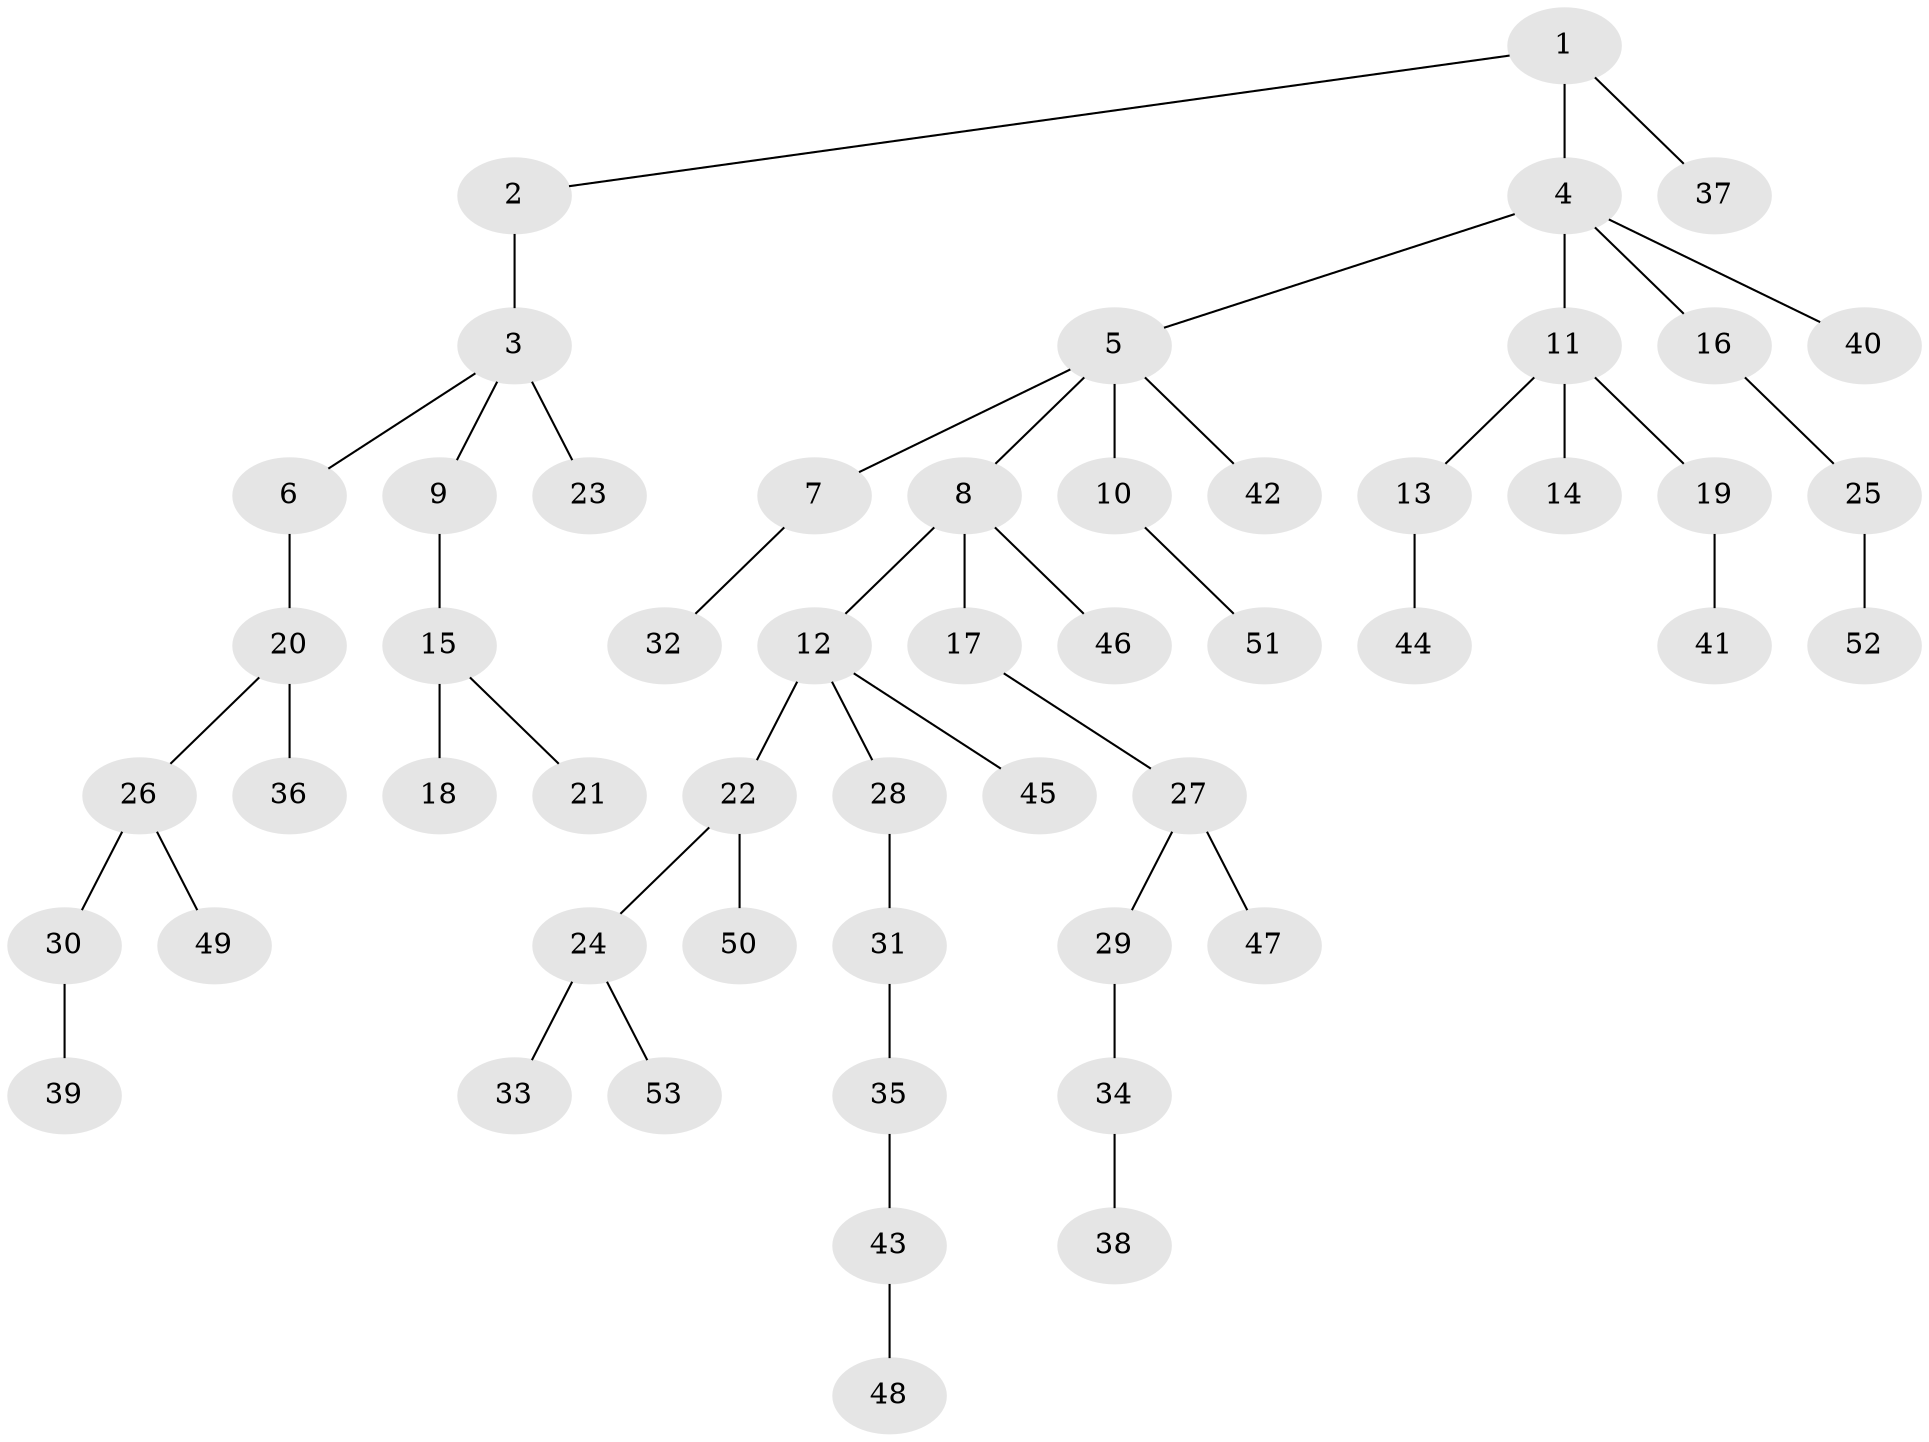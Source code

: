 // original degree distribution, {6: 0.031007751937984496, 5: 0.023255813953488372, 4: 0.07751937984496124, 8: 0.007751937984496124, 2: 0.29457364341085274, 3: 0.07751937984496124, 1: 0.4883720930232558}
// Generated by graph-tools (version 1.1) at 2025/51/03/04/25 22:51:32]
// undirected, 53 vertices, 52 edges
graph export_dot {
  node [color=gray90,style=filled];
  1;
  2;
  3;
  4;
  5;
  6;
  7;
  8;
  9;
  10;
  11;
  12;
  13;
  14;
  15;
  16;
  17;
  18;
  19;
  20;
  21;
  22;
  23;
  24;
  25;
  26;
  27;
  28;
  29;
  30;
  31;
  32;
  33;
  34;
  35;
  36;
  37;
  38;
  39;
  40;
  41;
  42;
  43;
  44;
  45;
  46;
  47;
  48;
  49;
  50;
  51;
  52;
  53;
  1 -- 2 [weight=1.0];
  1 -- 4 [weight=3.0];
  1 -- 37 [weight=1.0];
  2 -- 3 [weight=2.0];
  3 -- 6 [weight=1.0];
  3 -- 9 [weight=1.0];
  3 -- 23 [weight=1.0];
  4 -- 5 [weight=1.0];
  4 -- 11 [weight=1.0];
  4 -- 16 [weight=1.0];
  4 -- 40 [weight=1.0];
  5 -- 7 [weight=1.0];
  5 -- 8 [weight=1.0];
  5 -- 10 [weight=2.0];
  5 -- 42 [weight=1.0];
  6 -- 20 [weight=1.0];
  7 -- 32 [weight=1.0];
  8 -- 12 [weight=1.0];
  8 -- 17 [weight=1.0];
  8 -- 46 [weight=1.0];
  9 -- 15 [weight=1.0];
  10 -- 51 [weight=1.0];
  11 -- 13 [weight=1.0];
  11 -- 14 [weight=1.0];
  11 -- 19 [weight=2.0];
  12 -- 22 [weight=2.0];
  12 -- 28 [weight=1.0];
  12 -- 45 [weight=1.0];
  13 -- 44 [weight=1.0];
  15 -- 18 [weight=1.0];
  15 -- 21 [weight=1.0];
  16 -- 25 [weight=1.0];
  17 -- 27 [weight=1.0];
  19 -- 41 [weight=1.0];
  20 -- 26 [weight=1.0];
  20 -- 36 [weight=1.0];
  22 -- 24 [weight=1.0];
  22 -- 50 [weight=1.0];
  24 -- 33 [weight=1.0];
  24 -- 53 [weight=1.0];
  25 -- 52 [weight=1.0];
  26 -- 30 [weight=1.0];
  26 -- 49 [weight=1.0];
  27 -- 29 [weight=1.0];
  27 -- 47 [weight=1.0];
  28 -- 31 [weight=2.0];
  29 -- 34 [weight=1.0];
  30 -- 39 [weight=1.0];
  31 -- 35 [weight=1.0];
  34 -- 38 [weight=3.0];
  35 -- 43 [weight=1.0];
  43 -- 48 [weight=1.0];
}
